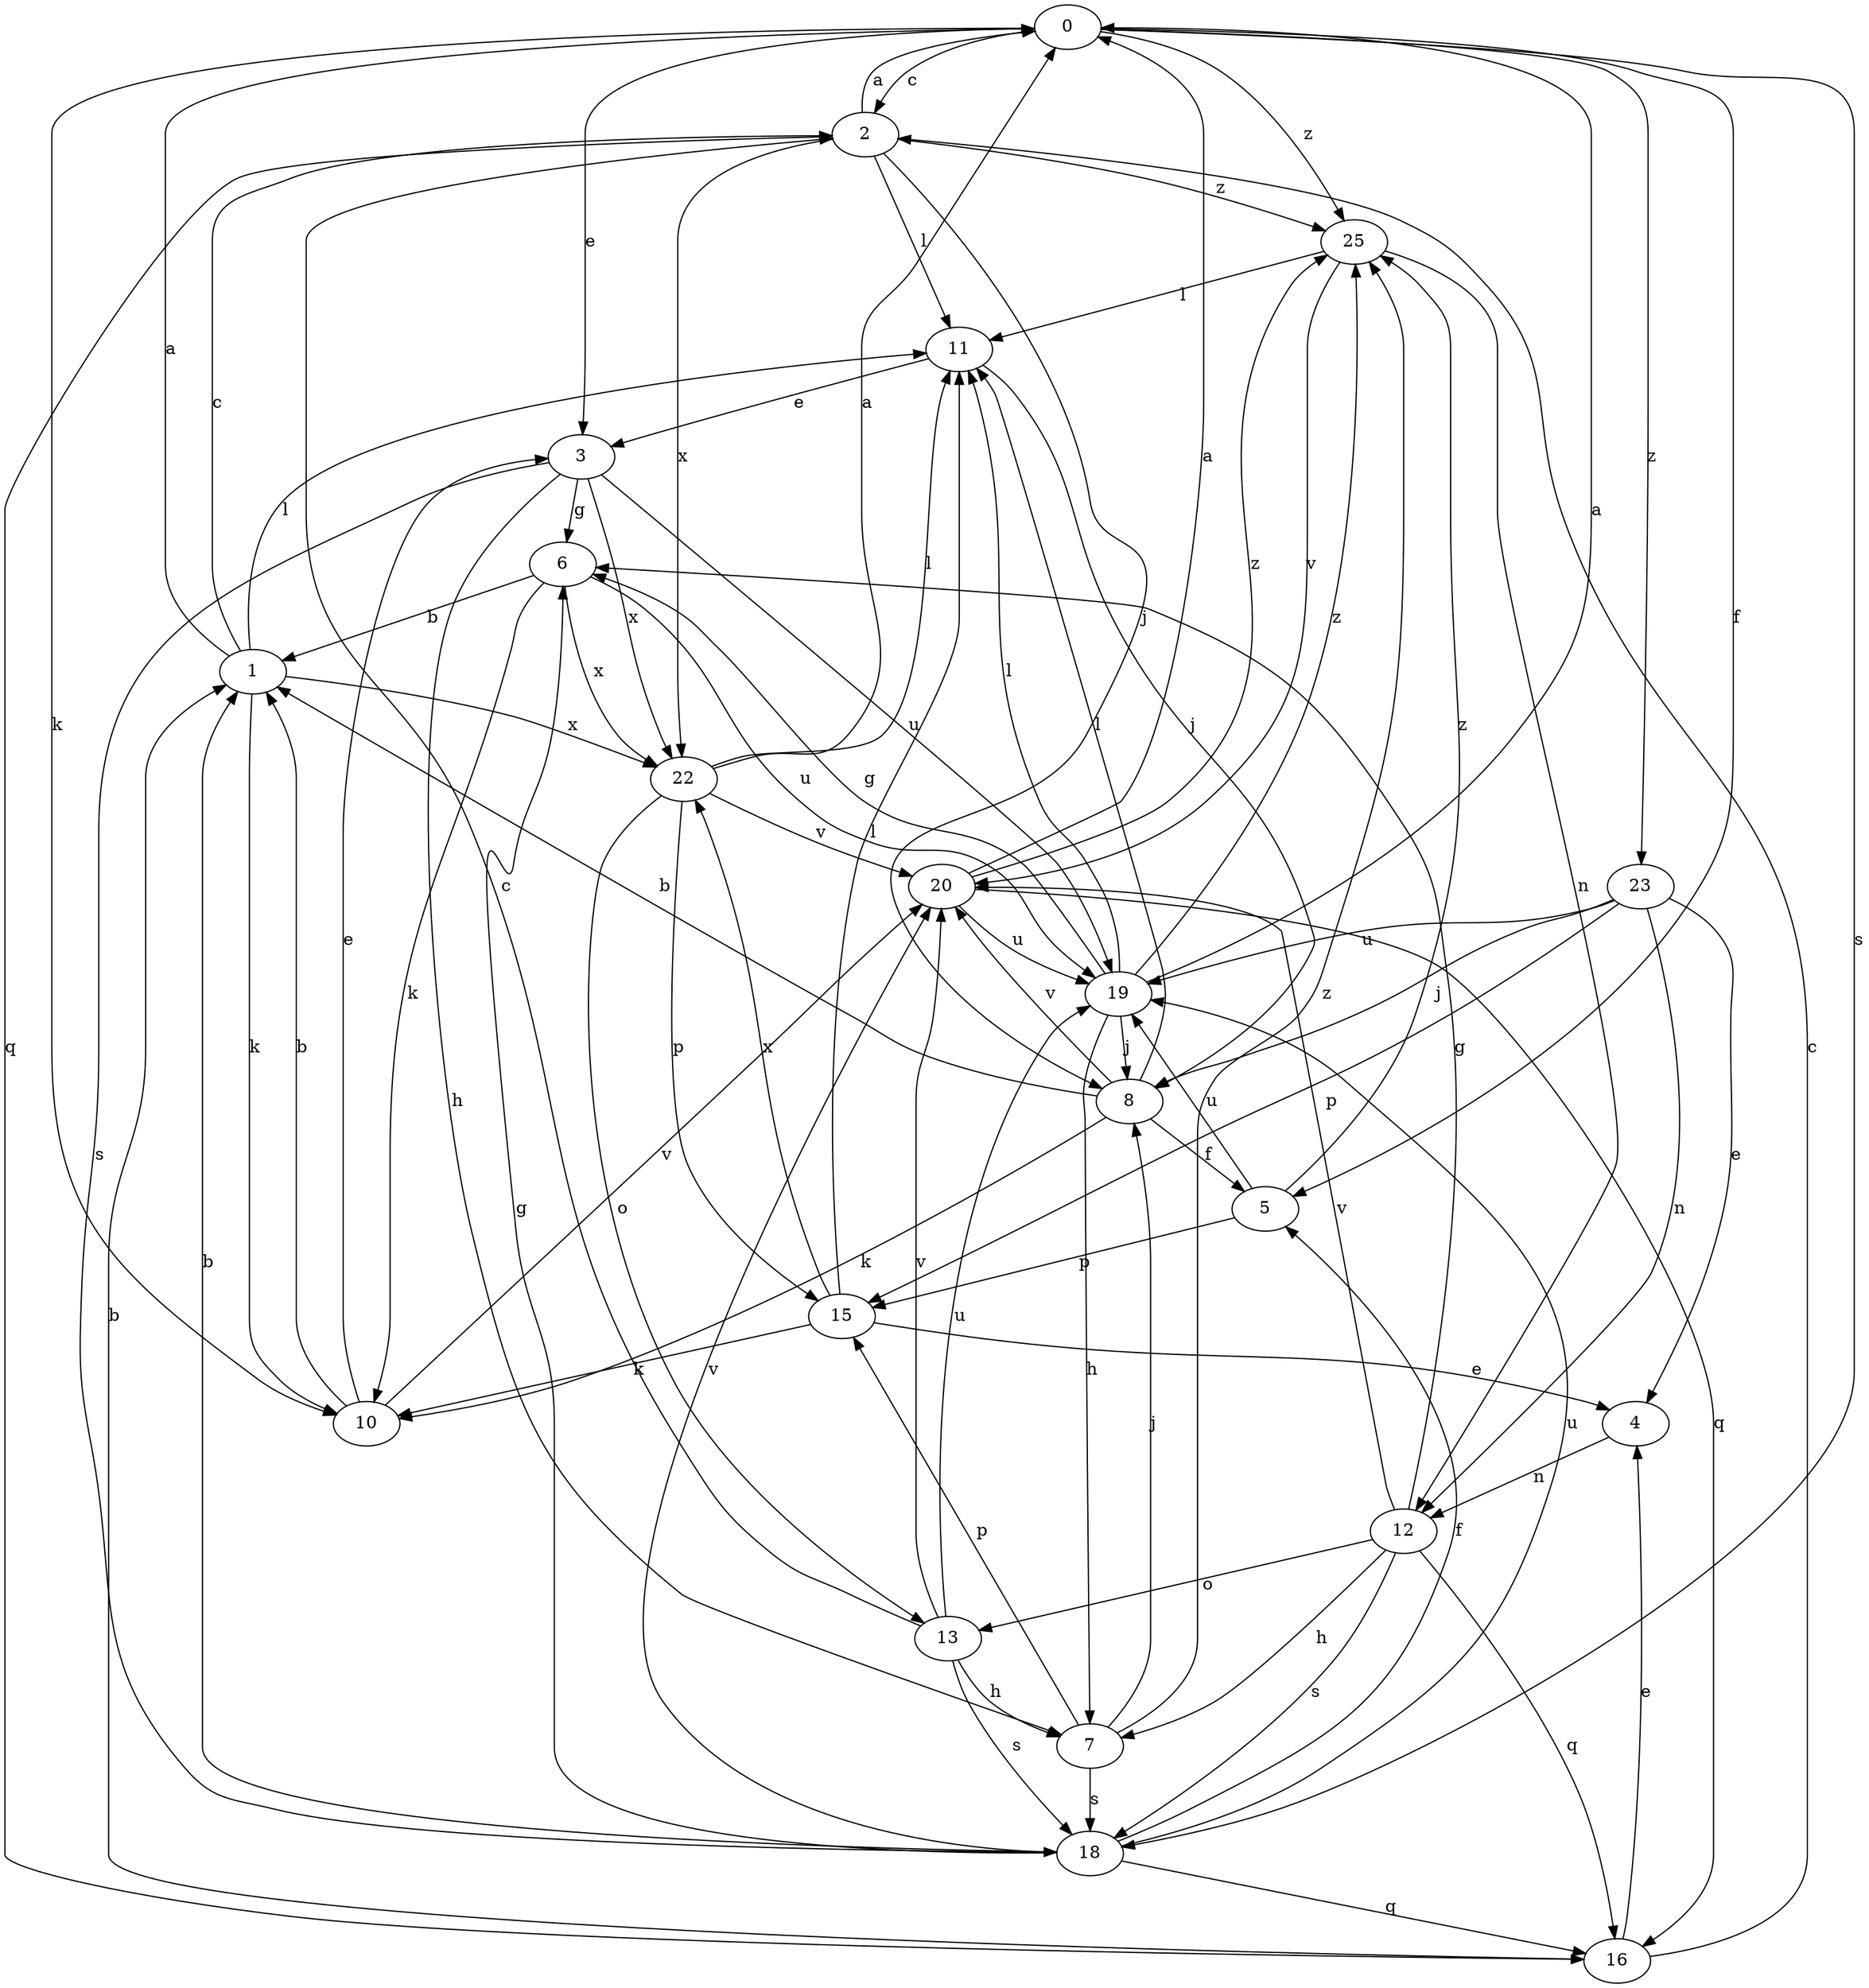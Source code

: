 strict digraph  {
0;
1;
2;
3;
4;
5;
6;
7;
8;
10;
11;
12;
13;
15;
16;
18;
19;
20;
22;
23;
25;
0 -> 2  [label=c];
0 -> 3  [label=e];
0 -> 5  [label=f];
0 -> 10  [label=k];
0 -> 18  [label=s];
0 -> 23  [label=z];
0 -> 25  [label=z];
1 -> 0  [label=a];
1 -> 2  [label=c];
1 -> 10  [label=k];
1 -> 11  [label=l];
1 -> 22  [label=x];
2 -> 0  [label=a];
2 -> 8  [label=j];
2 -> 11  [label=l];
2 -> 16  [label=q];
2 -> 22  [label=x];
2 -> 25  [label=z];
3 -> 6  [label=g];
3 -> 7  [label=h];
3 -> 18  [label=s];
3 -> 19  [label=u];
3 -> 22  [label=x];
4 -> 12  [label=n];
5 -> 15  [label=p];
5 -> 19  [label=u];
5 -> 25  [label=z];
6 -> 1  [label=b];
6 -> 10  [label=k];
6 -> 19  [label=u];
6 -> 22  [label=x];
7 -> 8  [label=j];
7 -> 15  [label=p];
7 -> 18  [label=s];
7 -> 25  [label=z];
8 -> 1  [label=b];
8 -> 5  [label=f];
8 -> 10  [label=k];
8 -> 11  [label=l];
8 -> 20  [label=v];
10 -> 1  [label=b];
10 -> 3  [label=e];
10 -> 20  [label=v];
11 -> 3  [label=e];
11 -> 8  [label=j];
12 -> 6  [label=g];
12 -> 7  [label=h];
12 -> 13  [label=o];
12 -> 16  [label=q];
12 -> 18  [label=s];
12 -> 20  [label=v];
13 -> 2  [label=c];
13 -> 7  [label=h];
13 -> 18  [label=s];
13 -> 19  [label=u];
13 -> 20  [label=v];
15 -> 4  [label=e];
15 -> 10  [label=k];
15 -> 11  [label=l];
15 -> 22  [label=x];
16 -> 1  [label=b];
16 -> 2  [label=c];
16 -> 4  [label=e];
18 -> 1  [label=b];
18 -> 5  [label=f];
18 -> 6  [label=g];
18 -> 16  [label=q];
18 -> 19  [label=u];
18 -> 20  [label=v];
19 -> 0  [label=a];
19 -> 6  [label=g];
19 -> 7  [label=h];
19 -> 8  [label=j];
19 -> 11  [label=l];
19 -> 25  [label=z];
20 -> 0  [label=a];
20 -> 16  [label=q];
20 -> 19  [label=u];
20 -> 25  [label=z];
22 -> 0  [label=a];
22 -> 11  [label=l];
22 -> 13  [label=o];
22 -> 15  [label=p];
22 -> 20  [label=v];
23 -> 4  [label=e];
23 -> 8  [label=j];
23 -> 12  [label=n];
23 -> 15  [label=p];
23 -> 19  [label=u];
25 -> 11  [label=l];
25 -> 12  [label=n];
25 -> 20  [label=v];
}
